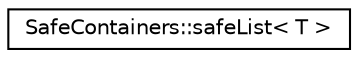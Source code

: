 digraph "Graphical Class Hierarchy"
{
 // INTERACTIVE_SVG=YES
 // LATEX_PDF_SIZE
  edge [fontname="Helvetica",fontsize="10",labelfontname="Helvetica",labelfontsize="10"];
  node [fontname="Helvetica",fontsize="10",shape=record];
  rankdir="LR";
  Node0 [label="SafeContainers::safeList\< T \>",height=0.2,width=0.4,color="black", fillcolor="white", style="filled",URL="$dc/dbf/classSafeContainers_1_1safeList.html",tooltip="A thread safe queue."];
}
